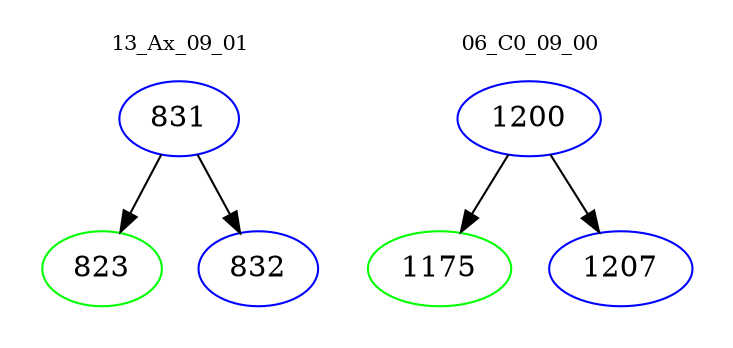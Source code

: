 digraph{
subgraph cluster_0 {
color = white
label = "13_Ax_09_01";
fontsize=10;
T0_831 [label="831", color="blue"]
T0_831 -> T0_823 [color="black"]
T0_823 [label="823", color="green"]
T0_831 -> T0_832 [color="black"]
T0_832 [label="832", color="blue"]
}
subgraph cluster_1 {
color = white
label = "06_C0_09_00";
fontsize=10;
T1_1200 [label="1200", color="blue"]
T1_1200 -> T1_1175 [color="black"]
T1_1175 [label="1175", color="green"]
T1_1200 -> T1_1207 [color="black"]
T1_1207 [label="1207", color="blue"]
}
}
